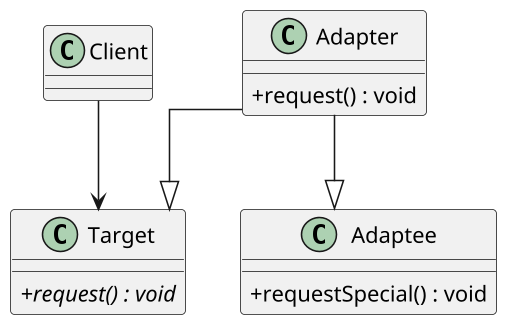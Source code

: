 @startuml

skinparam classAttributeIconSize 0
skinparam linetype ortho
skinparam defaultTextAlignment center
skinparam dpi 150
' up to down direction

class Target {
    {abstract} + request() : void 
}

class Adaptee {
    + requestSpecial() : void
}

class Adapter {
    + request() : void
}

class Client {

}

Adapter --|> Target
Adapter --|> Adaptee

Client --> Target
@enduml
